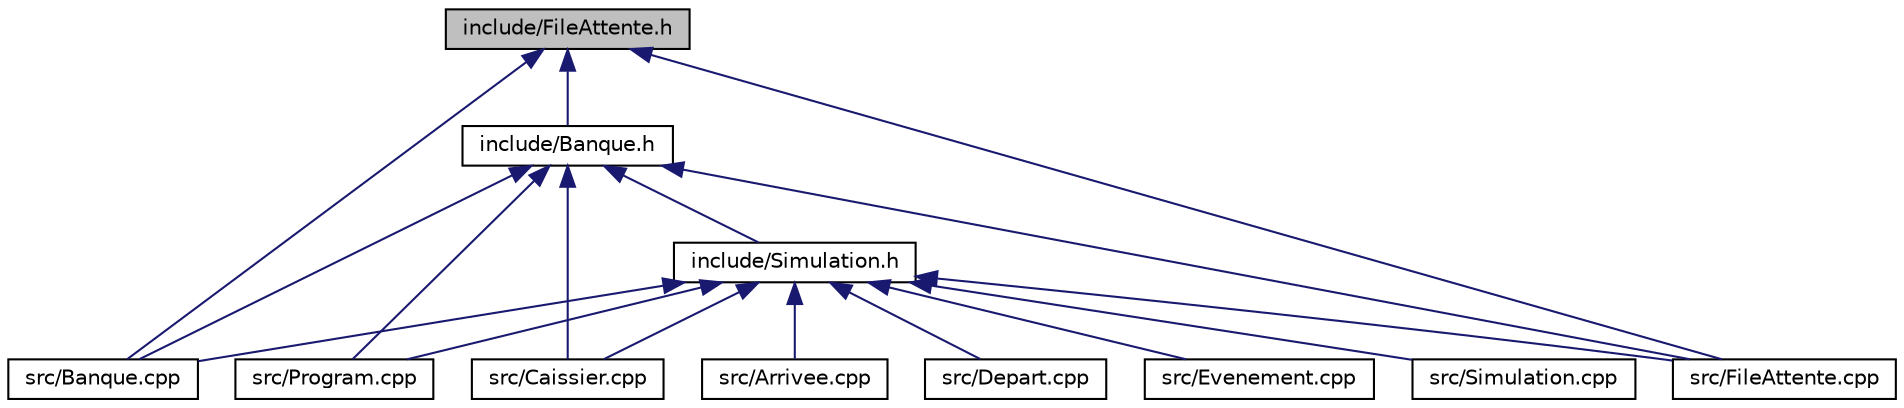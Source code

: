 digraph "include/FileAttente.h"
{
  edge [fontname="Helvetica",fontsize="10",labelfontname="Helvetica",labelfontsize="10"];
  node [fontname="Helvetica",fontsize="10",shape=record];
  Node3 [label="include/FileAttente.h",height=0.2,width=0.4,color="black", fillcolor="grey75", style="filled", fontcolor="black"];
  Node3 -> Node4 [dir="back",color="midnightblue",fontsize="10",style="solid",fontname="Helvetica"];
  Node4 [label="include/Banque.h",height=0.2,width=0.4,color="black", fillcolor="white", style="filled",URL="$Banque_8h.html",tooltip="Classe Banque. "];
  Node4 -> Node5 [dir="back",color="midnightblue",fontsize="10",style="solid",fontname="Helvetica"];
  Node5 [label="include/Simulation.h",height=0.2,width=0.4,color="black", fillcolor="white", style="filled",URL="$Simulation_8h.html",tooltip="Classe Simulation, SimulationEvenementDiscret derived class. "];
  Node5 -> Node6 [dir="back",color="midnightblue",fontsize="10",style="solid",fontname="Helvetica"];
  Node6 [label="src/Arrivee.cpp",height=0.2,width=0.4,color="black", fillcolor="white", style="filled",URL="$Arrivee_8cpp.html",tooltip="Implémente la classe Arrivee, Evenement derived class. "];
  Node5 -> Node7 [dir="back",color="midnightblue",fontsize="10",style="solid",fontname="Helvetica"];
  Node7 [label="src/Banque.cpp",height=0.2,width=0.4,color="black", fillcolor="white", style="filled",URL="$Banque_8cpp.html",tooltip="Implémente la classe Banque. "];
  Node5 -> Node8 [dir="back",color="midnightblue",fontsize="10",style="solid",fontname="Helvetica"];
  Node8 [label="src/Caissier.cpp",height=0.2,width=0.4,color="black", fillcolor="white", style="filled",URL="$Caissier_8cpp.html",tooltip="Implémente la classe Caissier. "];
  Node5 -> Node9 [dir="back",color="midnightblue",fontsize="10",style="solid",fontname="Helvetica"];
  Node9 [label="src/Depart.cpp",height=0.2,width=0.4,color="black", fillcolor="white", style="filled",URL="$Depart_8cpp.html",tooltip="Implémente la classe Depart, Evenement derived class. "];
  Node5 -> Node10 [dir="back",color="midnightblue",fontsize="10",style="solid",fontname="Helvetica"];
  Node10 [label="src/Evenement.cpp",height=0.2,width=0.4,color="black", fillcolor="white", style="filled",URL="$Evenement_8cpp.html",tooltip="Implémente la classe Evenement, Arrivee & Depart base class. "];
  Node5 -> Node11 [dir="back",color="midnightblue",fontsize="10",style="solid",fontname="Helvetica"];
  Node11 [label="src/FileAttente.cpp",height=0.2,width=0.4,color="black", fillcolor="white", style="filled",URL="$FileAttente_8cpp.html",tooltip="Implémente la classe FileAttente. "];
  Node5 -> Node12 [dir="back",color="midnightblue",fontsize="10",style="solid",fontname="Helvetica"];
  Node12 [label="src/Program.cpp",height=0.2,width=0.4,color="black", fillcolor="white", style="filled",URL="$Program_8cpp.html",tooltip="Simulation de queueing de clients dans une banque – main() – effectué dans le cadre de l&#39;atelier C+..."];
  Node5 -> Node13 [dir="back",color="midnightblue",fontsize="10",style="solid",fontname="Helvetica"];
  Node13 [label="src/Simulation.cpp",height=0.2,width=0.4,color="black", fillcolor="white", style="filled",URL="$Simulation_8cpp.html",tooltip="Implémente la classe Simulation, SimulationEvenementDiscret derived class. "];
  Node4 -> Node7 [dir="back",color="midnightblue",fontsize="10",style="solid",fontname="Helvetica"];
  Node4 -> Node8 [dir="back",color="midnightblue",fontsize="10",style="solid",fontname="Helvetica"];
  Node4 -> Node11 [dir="back",color="midnightblue",fontsize="10",style="solid",fontname="Helvetica"];
  Node4 -> Node12 [dir="back",color="midnightblue",fontsize="10",style="solid",fontname="Helvetica"];
  Node3 -> Node7 [dir="back",color="midnightblue",fontsize="10",style="solid",fontname="Helvetica"];
  Node3 -> Node11 [dir="back",color="midnightblue",fontsize="10",style="solid",fontname="Helvetica"];
}
